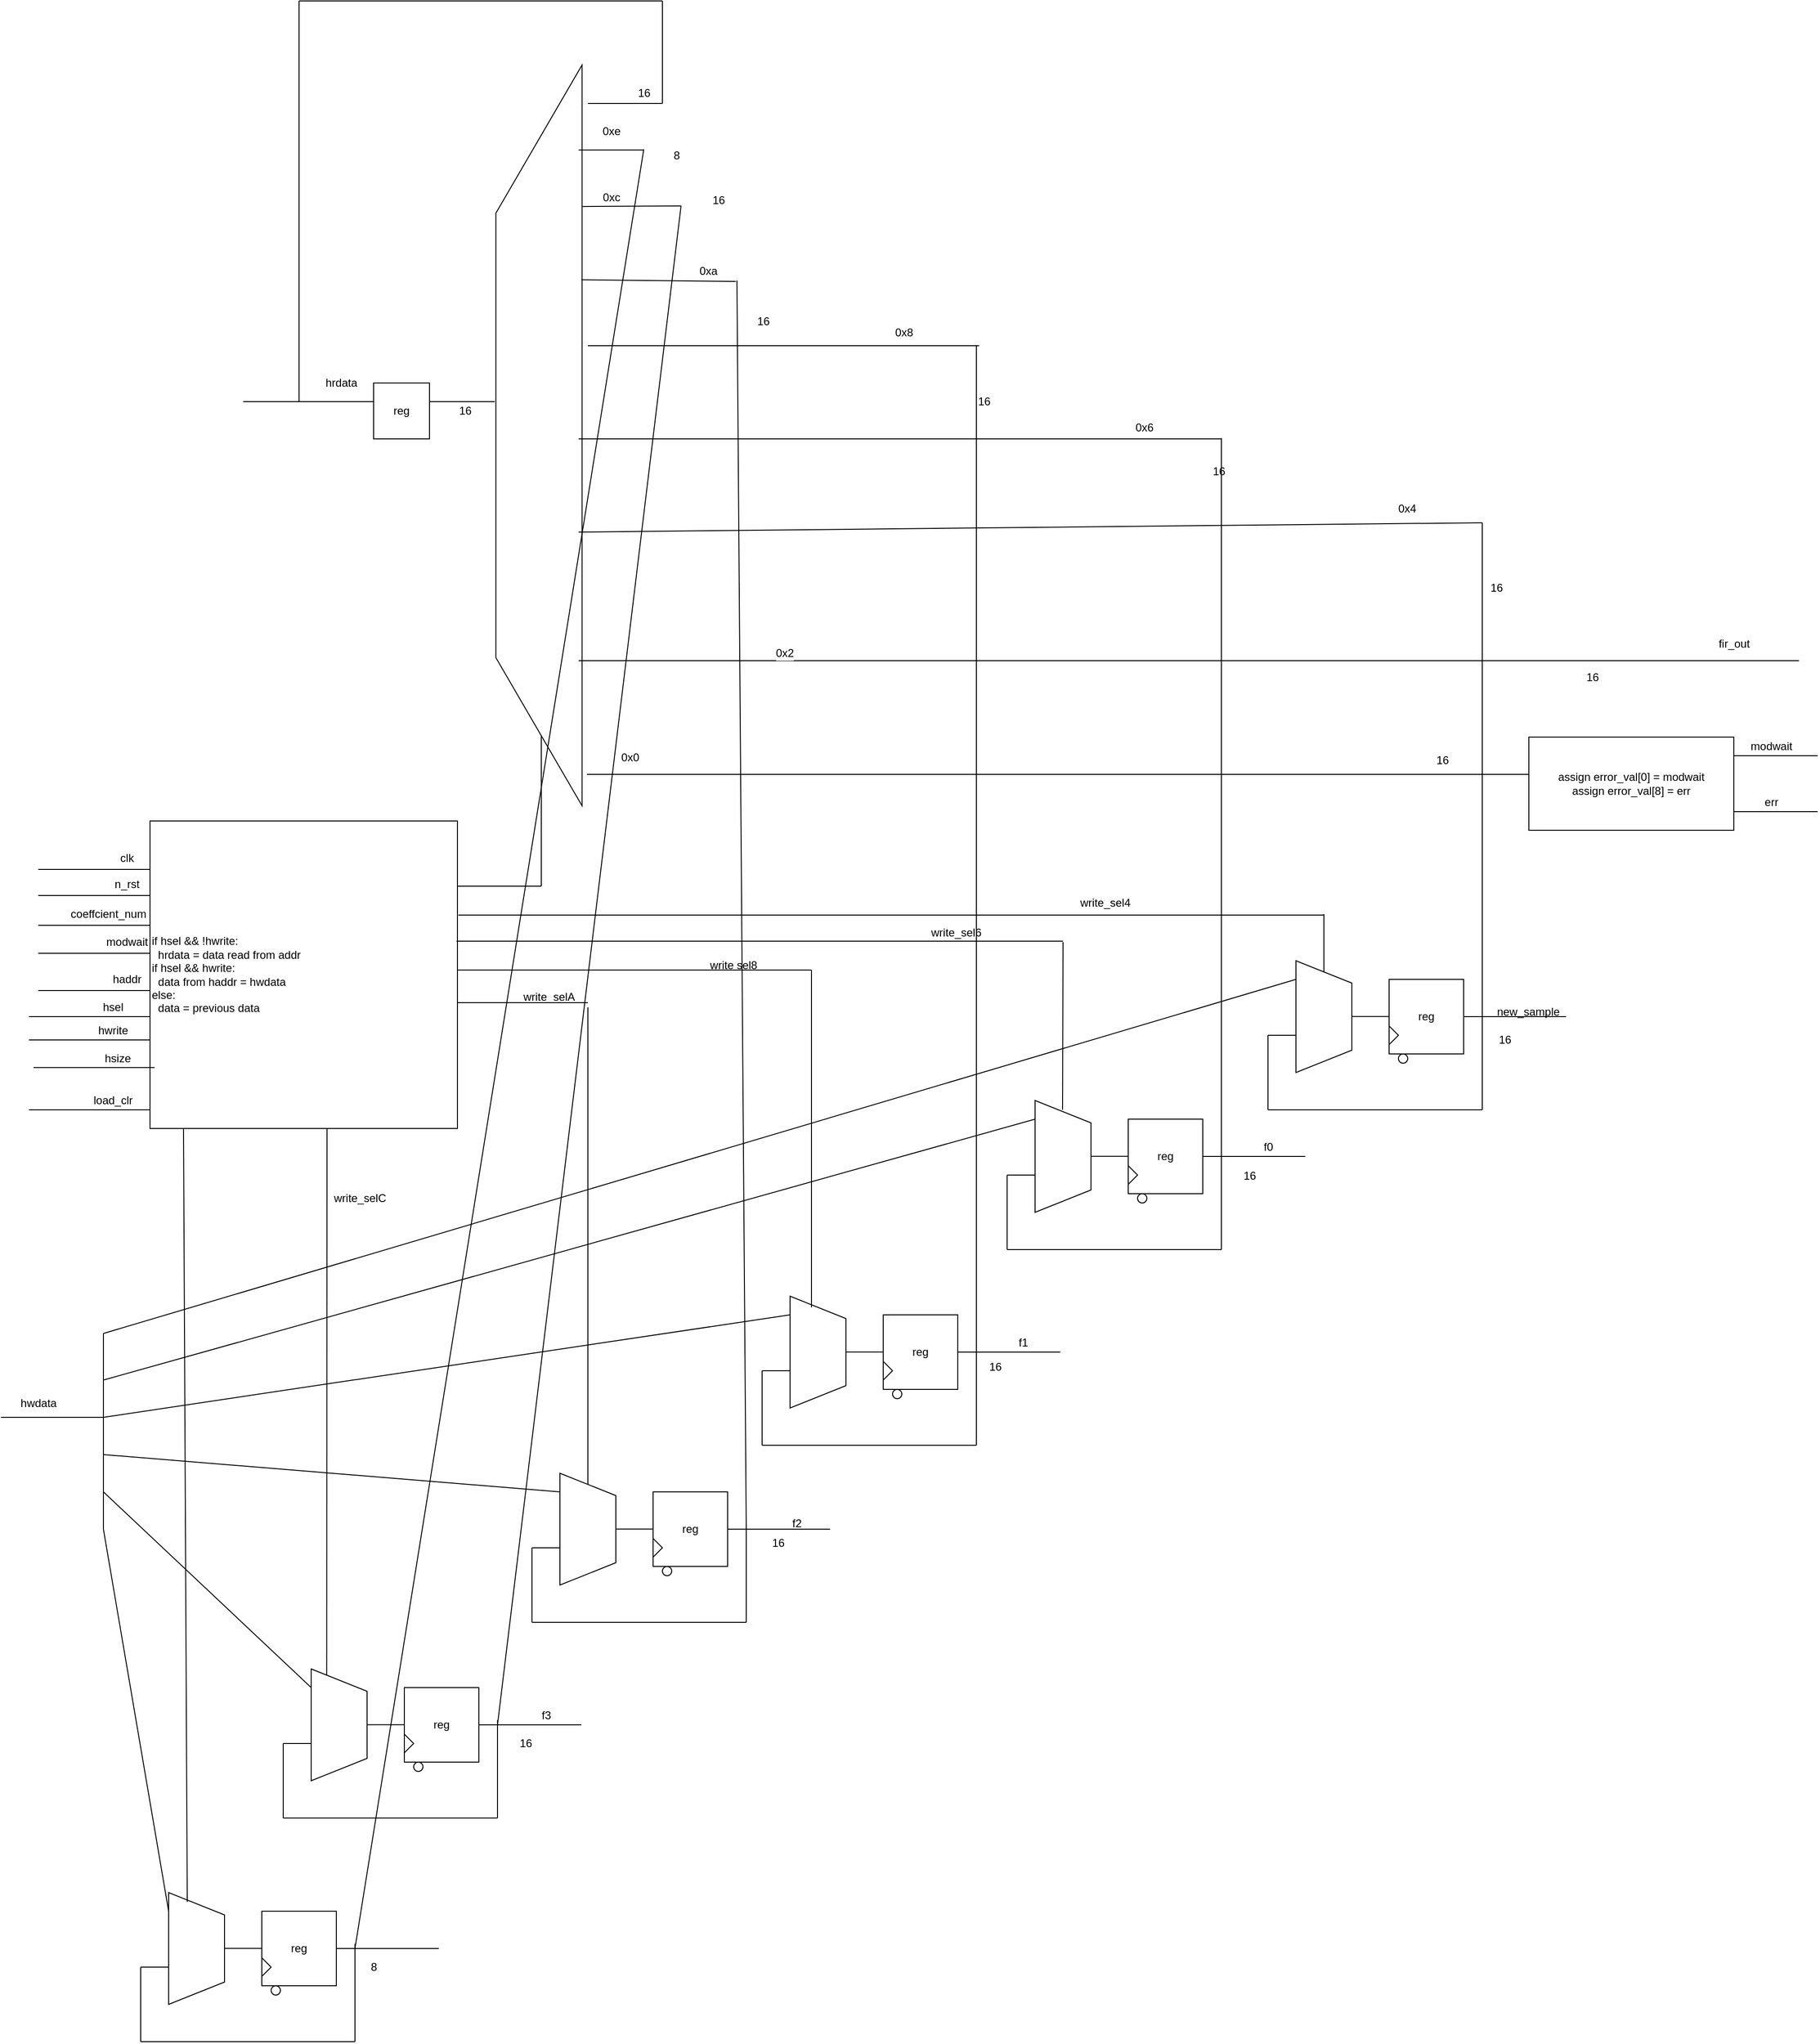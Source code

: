 <mxfile version="12.9.3" type="device"><diagram id="t8yMUQ_PsQtqoCeTQoLA" name="Page-1"><mxGraphModel dx="2893" dy="2389" grid="1" gridSize="10" guides="1" tooltips="1" connect="1" arrows="1" fold="1" page="1" pageScale="1" pageWidth="827" pageHeight="1169" math="0" shadow="0"><root><mxCell id="0"/><mxCell id="1" parent="0"/><mxCell id="7mED1pp7_y8KzzO8y6dg-1" value="if hsel &amp;amp;&amp;amp; !hwrite:&lt;br&gt;&amp;nbsp; hrdata = data read from addr&lt;br&gt;if hsel &amp;amp;&amp;amp; hwrite:&lt;br&gt;&amp;nbsp; data from haddr = hwdata&lt;br&gt;else:&lt;br&gt;&amp;nbsp; data = previous data" style="whiteSpace=wrap;html=1;aspect=fixed;align=left;" parent="1" vertex="1"><mxGeometry x="-150" y="120" width="330" height="330" as="geometry"/></mxCell><mxCell id="7mED1pp7_y8KzzO8y6dg-2" value="" style="endArrow=none;html=1;" parent="1" edge="1"><mxGeometry width="50" height="50" relative="1" as="geometry"><mxPoint x="-270" y="200" as="sourcePoint"/><mxPoint x="-150" y="200" as="targetPoint"/></mxGeometry></mxCell><mxCell id="7mED1pp7_y8KzzO8y6dg-3" value="n_rst" style="text;html=1;align=center;verticalAlign=middle;resizable=0;points=[];autosize=1;" parent="1" vertex="1"><mxGeometry x="-195" y="178" width="40" height="20" as="geometry"/></mxCell><mxCell id="7mED1pp7_y8KzzO8y6dg-4" value="" style="endArrow=none;html=1;" parent="1" edge="1"><mxGeometry width="50" height="50" relative="1" as="geometry"><mxPoint x="-270" y="172" as="sourcePoint"/><mxPoint x="-150" y="172" as="targetPoint"/></mxGeometry></mxCell><mxCell id="7mED1pp7_y8KzzO8y6dg-5" value="clk" style="text;html=1;align=center;verticalAlign=middle;resizable=0;points=[];autosize=1;" parent="1" vertex="1"><mxGeometry x="-190" y="150" width="30" height="20" as="geometry"/></mxCell><mxCell id="7mED1pp7_y8KzzO8y6dg-6" value="" style="endArrow=none;html=1;" parent="1" edge="1"><mxGeometry width="50" height="50" relative="1" as="geometry"><mxPoint x="-270" y="232" as="sourcePoint"/><mxPoint x="-150" y="232" as="targetPoint"/></mxGeometry></mxCell><mxCell id="7mED1pp7_y8KzzO8y6dg-7" value="coeffcient_num" style="text;html=1;align=center;verticalAlign=middle;resizable=0;points=[];autosize=1;" parent="1" vertex="1"><mxGeometry x="-245" y="210" width="100" height="20" as="geometry"/></mxCell><mxCell id="7mED1pp7_y8KzzO8y6dg-8" value="" style="endArrow=none;html=1;" parent="1" edge="1"><mxGeometry width="50" height="50" relative="1" as="geometry"><mxPoint x="-270" y="262" as="sourcePoint"/><mxPoint x="-150" y="262" as="targetPoint"/></mxGeometry></mxCell><mxCell id="7mED1pp7_y8KzzO8y6dg-9" value="modwait" style="text;html=1;align=center;verticalAlign=middle;resizable=0;points=[];autosize=1;" parent="1" vertex="1"><mxGeometry x="-205" y="240" width="60" height="20" as="geometry"/></mxCell><mxCell id="7mED1pp7_y8KzzO8y6dg-10" value="" style="endArrow=none;html=1;" parent="1" edge="1"><mxGeometry width="50" height="50" relative="1" as="geometry"><mxPoint x="180" y="190" as="sourcePoint"/><mxPoint x="270" y="190" as="targetPoint"/></mxGeometry></mxCell><mxCell id="7mED1pp7_y8KzzO8y6dg-11" value="" style="endArrow=none;html=1;" parent="1" edge="1"><mxGeometry width="50" height="50" relative="1" as="geometry"><mxPoint x="-270" y="302" as="sourcePoint"/><mxPoint x="-150" y="302" as="targetPoint"/></mxGeometry></mxCell><mxCell id="7mED1pp7_y8KzzO8y6dg-12" value="haddr" style="text;html=1;align=center;verticalAlign=middle;resizable=0;points=[];autosize=1;" parent="1" vertex="1"><mxGeometry x="-200" y="280" width="50" height="20" as="geometry"/></mxCell><mxCell id="7mED1pp7_y8KzzO8y6dg-13" value="" style="endArrow=none;html=1;" parent="1" edge="1"><mxGeometry width="50" height="50" relative="1" as="geometry"><mxPoint x="270" y="190" as="sourcePoint"/><mxPoint x="270" y="20" as="targetPoint"/></mxGeometry></mxCell><mxCell id="7mED1pp7_y8KzzO8y6dg-14" value="" style="shape=trapezoid;perimeter=trapezoidPerimeter;whiteSpace=wrap;html=1;rotation=-90;" parent="1" vertex="1"><mxGeometry x="-130" y="-340" width="795" height="92.5" as="geometry"/></mxCell><mxCell id="7mED1pp7_y8KzzO8y6dg-17" value="" style="endArrow=none;html=1;" parent="1" edge="1"><mxGeometry width="50" height="50" relative="1" as="geometry"><mxPoint x="150" y="-330" as="sourcePoint"/><mxPoint x="220" y="-330" as="targetPoint"/></mxGeometry></mxCell><mxCell id="7mED1pp7_y8KzzO8y6dg-18" value="reg" style="rounded=0;whiteSpace=wrap;html=1;" parent="1" vertex="1"><mxGeometry x="90" y="-350" width="60" height="60" as="geometry"/></mxCell><mxCell id="7mED1pp7_y8KzzO8y6dg-19" value="" style="endArrow=none;html=1;" parent="1" edge="1"><mxGeometry width="50" height="50" relative="1" as="geometry"><mxPoint x="-50" y="-330" as="sourcePoint"/><mxPoint x="90" y="-330" as="targetPoint"/></mxGeometry></mxCell><mxCell id="7mED1pp7_y8KzzO8y6dg-20" value="hrdata" style="text;html=1;align=center;verticalAlign=middle;resizable=0;points=[];autosize=1;" parent="1" vertex="1"><mxGeometry x="30" y="-360" width="50" height="20" as="geometry"/></mxCell><mxCell id="7mED1pp7_y8KzzO8y6dg-21" value="" style="endArrow=none;html=1;" parent="1" edge="1"><mxGeometry width="50" height="50" relative="1" as="geometry"><mxPoint x="10" y="-330" as="sourcePoint"/><mxPoint x="10" y="-760" as="targetPoint"/></mxGeometry></mxCell><mxCell id="7mED1pp7_y8KzzO8y6dg-22" value="" style="endArrow=none;html=1;" parent="1" edge="1"><mxGeometry width="50" height="50" relative="1" as="geometry"><mxPoint x="10" y="-760" as="sourcePoint"/><mxPoint x="400" y="-760" as="targetPoint"/></mxGeometry></mxCell><mxCell id="7mED1pp7_y8KzzO8y6dg-23" value="" style="endArrow=none;html=1;" parent="1" edge="1"><mxGeometry width="50" height="50" relative="1" as="geometry"><mxPoint x="400" y="-650" as="sourcePoint"/><mxPoint x="400" y="-760" as="targetPoint"/></mxGeometry></mxCell><mxCell id="7mED1pp7_y8KzzO8y6dg-24" value="" style="endArrow=none;html=1;" parent="1" edge="1"><mxGeometry width="50" height="50" relative="1" as="geometry"><mxPoint x="320" y="-650" as="sourcePoint"/><mxPoint x="400" y="-650" as="targetPoint"/></mxGeometry></mxCell><mxCell id="7mED1pp7_y8KzzO8y6dg-25" value="" style="endArrow=none;html=1;entryX=0.045;entryY=0.4;entryDx=0;entryDy=0;entryPerimeter=0;" parent="1" target="7mED1pp7_y8KzzO8y6dg-26" edge="1"><mxGeometry width="50" height="50" relative="1" as="geometry"><mxPoint x="319" y="70" as="sourcePoint"/><mxPoint x="430" y="70" as="targetPoint"/></mxGeometry></mxCell><mxCell id="7mED1pp7_y8KzzO8y6dg-26" value="assign error_val[0] = modwait&lt;br&gt;assign error_val[8] = err" style="rounded=0;whiteSpace=wrap;html=1;" parent="1" vertex="1"><mxGeometry x="1330" y="30" width="220" height="100" as="geometry"/></mxCell><mxCell id="7mED1pp7_y8KzzO8y6dg-30" value="" style="endArrow=none;html=1;" parent="1" edge="1"><mxGeometry width="50" height="50" relative="1" as="geometry"><mxPoint x="1550" y="50" as="sourcePoint"/><mxPoint x="1640" y="50" as="targetPoint"/></mxGeometry></mxCell><mxCell id="7mED1pp7_y8KzzO8y6dg-31" value="" style="endArrow=none;html=1;" parent="1" edge="1"><mxGeometry width="50" height="50" relative="1" as="geometry"><mxPoint x="1550" y="110" as="sourcePoint"/><mxPoint x="1640" y="110" as="targetPoint"/></mxGeometry></mxCell><mxCell id="7mED1pp7_y8KzzO8y6dg-32" value="modwait" style="text;html=1;align=center;verticalAlign=middle;resizable=0;points=[];autosize=1;" parent="1" vertex="1"><mxGeometry x="1560" y="30" width="60" height="20" as="geometry"/></mxCell><mxCell id="7mED1pp7_y8KzzO8y6dg-33" value="err" style="text;html=1;align=center;verticalAlign=middle;resizable=0;points=[];autosize=1;" parent="1" vertex="1"><mxGeometry x="1575" y="90" width="30" height="20" as="geometry"/></mxCell><mxCell id="7mED1pp7_y8KzzO8y6dg-34" value="" style="endArrow=none;html=1;" parent="1" edge="1"><mxGeometry width="50" height="50" relative="1" as="geometry"><mxPoint x="310" y="-52" as="sourcePoint"/><mxPoint x="1620" y="-52" as="targetPoint"/></mxGeometry></mxCell><mxCell id="7mED1pp7_y8KzzO8y6dg-36" value="0x2" style="text;html=1;align=center;verticalAlign=middle;resizable=0;points=[];labelBackgroundColor=#ffffff;" parent="7mED1pp7_y8KzzO8y6dg-34" vertex="1" connectable="0"><mxGeometry x="-0.512" y="4" relative="1" as="geometry"><mxPoint x="-99" y="-4" as="offset"/></mxGeometry></mxCell><mxCell id="7mED1pp7_y8KzzO8y6dg-35" value="0x0" style="text;html=1;align=center;verticalAlign=middle;resizable=0;points=[];autosize=1;" parent="1" vertex="1"><mxGeometry x="350" y="42" width="30" height="20" as="geometry"/></mxCell><mxCell id="7mED1pp7_y8KzzO8y6dg-37" value="fir_out" style="text;html=1;align=center;verticalAlign=middle;resizable=0;points=[];autosize=1;" parent="1" vertex="1"><mxGeometry x="1525" y="-80" width="50" height="20" as="geometry"/></mxCell><mxCell id="7mED1pp7_y8KzzO8y6dg-51" value="" style="shape=trapezoid;perimeter=trapezoidPerimeter;whiteSpace=wrap;html=1;rotation=90;" parent="1" vertex="1"><mxGeometry x="770" y="450" width="120" height="60" as="geometry"/></mxCell><mxCell id="7mED1pp7_y8KzzO8y6dg-52" value="reg" style="whiteSpace=wrap;html=1;aspect=fixed;" parent="1" vertex="1"><mxGeometry x="900" y="440" width="80" height="80" as="geometry"/></mxCell><mxCell id="7mED1pp7_y8KzzO8y6dg-54" value="" style="triangle;whiteSpace=wrap;html=1;" parent="1" vertex="1"><mxGeometry x="900" y="490" width="10" height="20" as="geometry"/></mxCell><mxCell id="7mED1pp7_y8KzzO8y6dg-55" value="" style="ellipse;whiteSpace=wrap;html=1;aspect=fixed;" parent="1" vertex="1"><mxGeometry x="910" y="520" width="10" height="10" as="geometry"/></mxCell><mxCell id="7mED1pp7_y8KzzO8y6dg-58" value="" style="endArrow=none;html=1;" parent="1" edge="1"><mxGeometry width="50" height="50" relative="1" as="geometry"><mxPoint x="980" y="480" as="sourcePoint"/><mxPoint x="1090" y="480" as="targetPoint"/></mxGeometry></mxCell><mxCell id="7mED1pp7_y8KzzO8y6dg-59" value="" style="endArrow=none;html=1;" parent="1" edge="1"><mxGeometry width="50" height="50" relative="1" as="geometry"><mxPoint x="1000" y="580" as="sourcePoint"/><mxPoint x="1000" y="475" as="targetPoint"/></mxGeometry></mxCell><mxCell id="7mED1pp7_y8KzzO8y6dg-60" value="" style="endArrow=none;html=1;" parent="1" edge="1"><mxGeometry width="50" height="50" relative="1" as="geometry"><mxPoint x="770" y="580" as="sourcePoint"/><mxPoint x="1000" y="580" as="targetPoint"/></mxGeometry></mxCell><mxCell id="7mED1pp7_y8KzzO8y6dg-61" value="" style="endArrow=none;html=1;" parent="1" edge="1"><mxGeometry width="50" height="50" relative="1" as="geometry"><mxPoint x="770" y="580" as="sourcePoint"/><mxPoint x="770" y="500" as="targetPoint"/></mxGeometry></mxCell><mxCell id="7mED1pp7_y8KzzO8y6dg-62" value="" style="endArrow=none;html=1;entryX=0.667;entryY=1;entryDx=0;entryDy=0;entryPerimeter=0;" parent="1" target="7mED1pp7_y8KzzO8y6dg-51" edge="1"><mxGeometry width="50" height="50" relative="1" as="geometry"><mxPoint x="770" y="500" as="sourcePoint"/><mxPoint x="820" y="450" as="targetPoint"/></mxGeometry></mxCell><mxCell id="7mED1pp7_y8KzzO8y6dg-63" value="" style="endArrow=none;html=1;" parent="1" edge="1"><mxGeometry width="50" height="50" relative="1" as="geometry"><mxPoint x="-200" y="720" as="sourcePoint"/><mxPoint x="800" y="440" as="targetPoint"/></mxGeometry></mxCell><mxCell id="7mED1pp7_y8KzzO8y6dg-64" value="" style="endArrow=none;html=1;" parent="1" edge="1"><mxGeometry width="50" height="50" relative="1" as="geometry"><mxPoint x="1000" y="480" as="sourcePoint"/><mxPoint x="1000" y="-290.833" as="targetPoint"/></mxGeometry></mxCell><mxCell id="7mED1pp7_y8KzzO8y6dg-65" value="" style="endArrow=none;html=1;" parent="1" edge="1"><mxGeometry width="50" height="50" relative="1" as="geometry"><mxPoint x="860" y="479.83" as="sourcePoint"/><mxPoint x="900" y="479.83" as="targetPoint"/></mxGeometry></mxCell><mxCell id="Duvp6rxpObnZZ-KCQ7Ep-1" value="" style="shape=trapezoid;perimeter=trapezoidPerimeter;whiteSpace=wrap;html=1;rotation=90;" parent="1" vertex="1"><mxGeometry x="1050" y="300" width="120" height="60" as="geometry"/></mxCell><mxCell id="Duvp6rxpObnZZ-KCQ7Ep-2" value="reg" style="whiteSpace=wrap;html=1;aspect=fixed;" parent="1" vertex="1"><mxGeometry x="1180" y="290" width="80" height="80" as="geometry"/></mxCell><mxCell id="Duvp6rxpObnZZ-KCQ7Ep-3" value="" style="triangle;whiteSpace=wrap;html=1;" parent="1" vertex="1"><mxGeometry x="1180" y="340" width="10" height="20" as="geometry"/></mxCell><mxCell id="Duvp6rxpObnZZ-KCQ7Ep-4" value="" style="ellipse;whiteSpace=wrap;html=1;aspect=fixed;" parent="1" vertex="1"><mxGeometry x="1190" y="370" width="10" height="10" as="geometry"/></mxCell><mxCell id="Duvp6rxpObnZZ-KCQ7Ep-5" value="" style="endArrow=none;html=1;" parent="1" edge="1"><mxGeometry width="50" height="50" relative="1" as="geometry"><mxPoint x="1260" y="330" as="sourcePoint"/><mxPoint x="1370" y="330" as="targetPoint"/></mxGeometry></mxCell><mxCell id="Duvp6rxpObnZZ-KCQ7Ep-6" value="" style="endArrow=none;html=1;" parent="1" edge="1"><mxGeometry width="50" height="50" relative="1" as="geometry"><mxPoint x="1280" y="430" as="sourcePoint"/><mxPoint x="1280" y="325" as="targetPoint"/></mxGeometry></mxCell><mxCell id="Duvp6rxpObnZZ-KCQ7Ep-7" value="" style="endArrow=none;html=1;" parent="1" edge="1"><mxGeometry width="50" height="50" relative="1" as="geometry"><mxPoint x="1050" y="430" as="sourcePoint"/><mxPoint x="1280" y="430" as="targetPoint"/></mxGeometry></mxCell><mxCell id="Duvp6rxpObnZZ-KCQ7Ep-8" value="" style="endArrow=none;html=1;" parent="1" edge="1"><mxGeometry width="50" height="50" relative="1" as="geometry"><mxPoint x="1050" y="430" as="sourcePoint"/><mxPoint x="1050" y="350" as="targetPoint"/></mxGeometry></mxCell><mxCell id="Duvp6rxpObnZZ-KCQ7Ep-9" value="" style="endArrow=none;html=1;entryX=0.667;entryY=1;entryDx=0;entryDy=0;entryPerimeter=0;" parent="1" target="Duvp6rxpObnZZ-KCQ7Ep-1" edge="1"><mxGeometry width="50" height="50" relative="1" as="geometry"><mxPoint x="1050" y="350" as="sourcePoint"/><mxPoint x="1100" y="300" as="targetPoint"/></mxGeometry></mxCell><mxCell id="Duvp6rxpObnZZ-KCQ7Ep-10" value="" style="endArrow=none;html=1;exitX=1.003;exitY=0.306;exitDx=0;exitDy=0;exitPerimeter=0;" parent="1" source="7mED1pp7_y8KzzO8y6dg-1" edge="1"><mxGeometry width="50" height="50" relative="1" as="geometry"><mxPoint x="590" y="220" as="sourcePoint"/><mxPoint x="1110" y="221" as="targetPoint"/></mxGeometry></mxCell><mxCell id="Duvp6rxpObnZZ-KCQ7Ep-11" value="" style="endArrow=none;html=1;" parent="1" edge="1"><mxGeometry width="50" height="50" relative="1" as="geometry"><mxPoint x="1280" y="350" as="sourcePoint"/><mxPoint x="1280" y="-200" as="targetPoint"/></mxGeometry></mxCell><mxCell id="Duvp6rxpObnZZ-KCQ7Ep-12" value="" style="endArrow=none;html=1;" parent="1" edge="1"><mxGeometry width="50" height="50" relative="1" as="geometry"><mxPoint x="1140" y="329.83" as="sourcePoint"/><mxPoint x="1180" y="329.83" as="targetPoint"/></mxGeometry></mxCell><mxCell id="Duvp6rxpObnZZ-KCQ7Ep-13" value="write_sel4" style="text;html=1;align=center;verticalAlign=middle;resizable=0;points=[];autosize=1;" parent="1" vertex="1"><mxGeometry x="840" y="198" width="70" height="20" as="geometry"/></mxCell><mxCell id="Duvp6rxpObnZZ-KCQ7Ep-14" value="new_sample" style="text;html=1;align=center;verticalAlign=middle;resizable=0;points=[];autosize=1;" parent="1" vertex="1"><mxGeometry x="1289" y="315" width="80" height="20" as="geometry"/></mxCell><mxCell id="Duvp6rxpObnZZ-KCQ7Ep-15" value="" style="endArrow=none;html=1;" parent="1" edge="1"><mxGeometry width="50" height="50" relative="1" as="geometry"><mxPoint x="829.5" y="430" as="sourcePoint"/><mxPoint x="830" y="250" as="targetPoint"/></mxGeometry></mxCell><mxCell id="Duvp6rxpObnZZ-KCQ7Ep-16" value="" style="endArrow=none;html=1;exitX=0.997;exitY=0.391;exitDx=0;exitDy=0;exitPerimeter=0;" parent="1" source="7mED1pp7_y8KzzO8y6dg-1" edge="1"><mxGeometry width="50" height="50" relative="1" as="geometry"><mxPoint x="190" y="249" as="sourcePoint"/><mxPoint x="830" y="249" as="targetPoint"/></mxGeometry></mxCell><mxCell id="Duvp6rxpObnZZ-KCQ7Ep-17" value="write_sel6" style="text;html=1;align=center;verticalAlign=middle;resizable=0;points=[];autosize=1;" parent="1" vertex="1"><mxGeometry x="680" y="230" width="70" height="20" as="geometry"/></mxCell><mxCell id="Duvp6rxpObnZZ-KCQ7Ep-18" value="f0" style="text;html=1;align=center;verticalAlign=middle;resizable=0;points=[];autosize=1;" parent="1" vertex="1"><mxGeometry x="1035" y="460" width="30" height="20" as="geometry"/></mxCell><mxCell id="Duvp6rxpObnZZ-KCQ7Ep-19" value="" style="endArrow=none;html=1;entryX=0;entryY=0.5;entryDx=0;entryDy=0;" parent="1" target="Duvp6rxpObnZZ-KCQ7Ep-1" edge="1"><mxGeometry width="50" height="50" relative="1" as="geometry"><mxPoint x="1110" y="220" as="sourcePoint"/><mxPoint x="1160" y="170" as="targetPoint"/></mxGeometry></mxCell><mxCell id="wubCnoJZZ_VS9BMdxYXc-13" value="" style="shape=trapezoid;perimeter=trapezoidPerimeter;whiteSpace=wrap;html=1;rotation=90;" parent="1" vertex="1"><mxGeometry x="507" y="660" width="120" height="60" as="geometry"/></mxCell><mxCell id="wubCnoJZZ_VS9BMdxYXc-14" value="reg" style="whiteSpace=wrap;html=1;aspect=fixed;" parent="1" vertex="1"><mxGeometry x="637" y="650" width="80" height="80" as="geometry"/></mxCell><mxCell id="wubCnoJZZ_VS9BMdxYXc-15" value="" style="triangle;whiteSpace=wrap;html=1;" parent="1" vertex="1"><mxGeometry x="637" y="700" width="10" height="20" as="geometry"/></mxCell><mxCell id="wubCnoJZZ_VS9BMdxYXc-16" value="" style="ellipse;whiteSpace=wrap;html=1;aspect=fixed;" parent="1" vertex="1"><mxGeometry x="647" y="730" width="10" height="10" as="geometry"/></mxCell><mxCell id="wubCnoJZZ_VS9BMdxYXc-17" value="" style="endArrow=none;html=1;" parent="1" edge="1"><mxGeometry width="50" height="50" relative="1" as="geometry"><mxPoint x="717" y="690" as="sourcePoint"/><mxPoint x="827" y="690" as="targetPoint"/></mxGeometry></mxCell><mxCell id="wubCnoJZZ_VS9BMdxYXc-18" value="" style="endArrow=none;html=1;" parent="1" edge="1"><mxGeometry width="50" height="50" relative="1" as="geometry"><mxPoint x="737" y="790" as="sourcePoint"/><mxPoint x="737" y="685" as="targetPoint"/></mxGeometry></mxCell><mxCell id="wubCnoJZZ_VS9BMdxYXc-19" value="" style="endArrow=none;html=1;" parent="1" edge="1"><mxGeometry width="50" height="50" relative="1" as="geometry"><mxPoint x="507" y="790" as="sourcePoint"/><mxPoint x="737" y="790" as="targetPoint"/></mxGeometry></mxCell><mxCell id="wubCnoJZZ_VS9BMdxYXc-20" value="" style="endArrow=none;html=1;" parent="1" edge="1"><mxGeometry width="50" height="50" relative="1" as="geometry"><mxPoint x="507" y="790" as="sourcePoint"/><mxPoint x="507" y="710" as="targetPoint"/></mxGeometry></mxCell><mxCell id="wubCnoJZZ_VS9BMdxYXc-21" value="" style="endArrow=none;html=1;entryX=0.667;entryY=1;entryDx=0;entryDy=0;entryPerimeter=0;" parent="1" target="wubCnoJZZ_VS9BMdxYXc-13" edge="1"><mxGeometry width="50" height="50" relative="1" as="geometry"><mxPoint x="507" y="710" as="sourcePoint"/><mxPoint x="557" y="660" as="targetPoint"/></mxGeometry></mxCell><mxCell id="wubCnoJZZ_VS9BMdxYXc-22" value="" style="endArrow=none;html=1;" parent="1" edge="1"><mxGeometry width="50" height="50" relative="1" as="geometry"><mxPoint x="-200" y="760" as="sourcePoint"/><mxPoint x="537" y="650" as="targetPoint"/></mxGeometry></mxCell><mxCell id="wubCnoJZZ_VS9BMdxYXc-23" value="" style="endArrow=none;html=1;" parent="1" edge="1"><mxGeometry width="50" height="50" relative="1" as="geometry"><mxPoint x="737" y="690" as="sourcePoint"/><mxPoint x="737" y="-390" as="targetPoint"/></mxGeometry></mxCell><mxCell id="wubCnoJZZ_VS9BMdxYXc-24" value="" style="endArrow=none;html=1;" parent="1" edge="1"><mxGeometry width="50" height="50" relative="1" as="geometry"><mxPoint x="597" y="689.83" as="sourcePoint"/><mxPoint x="637" y="689.83" as="targetPoint"/></mxGeometry></mxCell><mxCell id="wubCnoJZZ_VS9BMdxYXc-25" value="" style="endArrow=none;html=1;" parent="1" edge="1"><mxGeometry width="50" height="50" relative="1" as="geometry"><mxPoint x="180" y="280" as="sourcePoint"/><mxPoint x="560" y="280" as="targetPoint"/></mxGeometry></mxCell><mxCell id="wubCnoJZZ_VS9BMdxYXc-26" value="" style="endArrow=none;html=1;" parent="1" edge="1"><mxGeometry width="50" height="50" relative="1" as="geometry"><mxPoint x="560" y="642" as="sourcePoint"/><mxPoint x="560" y="280" as="targetPoint"/></mxGeometry></mxCell><mxCell id="wubCnoJZZ_VS9BMdxYXc-27" value="write sel8" style="text;html=1;align=center;verticalAlign=middle;resizable=0;points=[];autosize=1;" parent="1" vertex="1"><mxGeometry x="441" y="265" width="70" height="20" as="geometry"/></mxCell><mxCell id="wubCnoJZZ_VS9BMdxYXc-28" value="f1" style="text;html=1;align=center;verticalAlign=middle;resizable=0;points=[];autosize=1;" parent="1" vertex="1"><mxGeometry x="772" y="670" width="30" height="20" as="geometry"/></mxCell><mxCell id="wubCnoJZZ_VS9BMdxYXc-29" value="" style="shape=trapezoid;perimeter=trapezoidPerimeter;whiteSpace=wrap;html=1;rotation=90;" parent="1" vertex="1"><mxGeometry x="260" y="850" width="120" height="60" as="geometry"/></mxCell><mxCell id="wubCnoJZZ_VS9BMdxYXc-30" value="reg" style="whiteSpace=wrap;html=1;aspect=fixed;" parent="1" vertex="1"><mxGeometry x="390" y="840" width="80" height="80" as="geometry"/></mxCell><mxCell id="wubCnoJZZ_VS9BMdxYXc-31" value="" style="triangle;whiteSpace=wrap;html=1;" parent="1" vertex="1"><mxGeometry x="390" y="890" width="10" height="20" as="geometry"/></mxCell><mxCell id="wubCnoJZZ_VS9BMdxYXc-32" value="" style="ellipse;whiteSpace=wrap;html=1;aspect=fixed;" parent="1" vertex="1"><mxGeometry x="400" y="920" width="10" height="10" as="geometry"/></mxCell><mxCell id="wubCnoJZZ_VS9BMdxYXc-33" value="" style="endArrow=none;html=1;" parent="1" edge="1"><mxGeometry width="50" height="50" relative="1" as="geometry"><mxPoint x="470" y="880" as="sourcePoint"/><mxPoint x="580" y="880" as="targetPoint"/></mxGeometry></mxCell><mxCell id="wubCnoJZZ_VS9BMdxYXc-34" value="" style="endArrow=none;html=1;" parent="1" edge="1"><mxGeometry width="50" height="50" relative="1" as="geometry"><mxPoint x="490" y="980" as="sourcePoint"/><mxPoint x="490" y="875" as="targetPoint"/></mxGeometry></mxCell><mxCell id="wubCnoJZZ_VS9BMdxYXc-35" value="" style="endArrow=none;html=1;" parent="1" edge="1"><mxGeometry width="50" height="50" relative="1" as="geometry"><mxPoint x="260" y="980" as="sourcePoint"/><mxPoint x="490" y="980" as="targetPoint"/></mxGeometry></mxCell><mxCell id="wubCnoJZZ_VS9BMdxYXc-36" value="" style="endArrow=none;html=1;" parent="1" edge="1"><mxGeometry width="50" height="50" relative="1" as="geometry"><mxPoint x="260" y="980" as="sourcePoint"/><mxPoint x="260" y="900" as="targetPoint"/></mxGeometry></mxCell><mxCell id="wubCnoJZZ_VS9BMdxYXc-37" value="" style="endArrow=none;html=1;entryX=0.667;entryY=1;entryDx=0;entryDy=0;entryPerimeter=0;" parent="1" target="wubCnoJZZ_VS9BMdxYXc-29" edge="1"><mxGeometry width="50" height="50" relative="1" as="geometry"><mxPoint x="260" y="900" as="sourcePoint"/><mxPoint x="310" y="850" as="targetPoint"/></mxGeometry></mxCell><mxCell id="wubCnoJZZ_VS9BMdxYXc-38" value="" style="endArrow=none;html=1;" parent="1" edge="1"><mxGeometry width="50" height="50" relative="1" as="geometry"><mxPoint x="-200" y="800" as="sourcePoint"/><mxPoint x="290" y="840" as="targetPoint"/></mxGeometry></mxCell><mxCell id="wubCnoJZZ_VS9BMdxYXc-39" value="" style="endArrow=none;html=1;" parent="1" edge="1"><mxGeometry width="50" height="50" relative="1" as="geometry"><mxPoint x="490" y="880" as="sourcePoint"/><mxPoint x="480" y="-460" as="targetPoint"/></mxGeometry></mxCell><mxCell id="wubCnoJZZ_VS9BMdxYXc-40" value="" style="endArrow=none;html=1;" parent="1" edge="1"><mxGeometry width="50" height="50" relative="1" as="geometry"><mxPoint x="350" y="879.83" as="sourcePoint"/><mxPoint x="390" y="879.83" as="targetPoint"/></mxGeometry></mxCell><mxCell id="wubCnoJZZ_VS9BMdxYXc-41" value="" style="endArrow=none;html=1;" parent="1" edge="1"><mxGeometry width="50" height="50" relative="1" as="geometry"><mxPoint x="180" y="315" as="sourcePoint"/><mxPoint x="320" y="315" as="targetPoint"/></mxGeometry></mxCell><mxCell id="wubCnoJZZ_VS9BMdxYXc-42" value="" style="endArrow=none;html=1;exitX=0;exitY=0.5;exitDx=0;exitDy=0;" parent="1" source="wubCnoJZZ_VS9BMdxYXc-29" edge="1"><mxGeometry width="50" height="50" relative="1" as="geometry"><mxPoint x="270" y="360" as="sourcePoint"/><mxPoint x="320" y="320" as="targetPoint"/><Array as="points"><mxPoint x="320" y="320"/></Array></mxGeometry></mxCell><mxCell id="wubCnoJZZ_VS9BMdxYXc-43" value="write_selA" style="text;html=1;align=center;verticalAlign=middle;resizable=0;points=[];autosize=1;" parent="1" vertex="1"><mxGeometry x="243" y="299" width="70" height="20" as="geometry"/></mxCell><mxCell id="wubCnoJZZ_VS9BMdxYXc-44" value="f2" style="text;html=1;align=center;verticalAlign=middle;resizable=0;points=[];autosize=1;" parent="1" vertex="1"><mxGeometry x="529" y="864" width="30" height="20" as="geometry"/></mxCell><mxCell id="wubCnoJZZ_VS9BMdxYXc-45" value="" style="shape=trapezoid;perimeter=trapezoidPerimeter;whiteSpace=wrap;html=1;rotation=90;" parent="1" vertex="1"><mxGeometry x="-7" y="1060" width="120" height="60" as="geometry"/></mxCell><mxCell id="wubCnoJZZ_VS9BMdxYXc-46" value="reg" style="whiteSpace=wrap;html=1;aspect=fixed;" parent="1" vertex="1"><mxGeometry x="123" y="1050" width="80" height="80" as="geometry"/></mxCell><mxCell id="wubCnoJZZ_VS9BMdxYXc-47" value="" style="triangle;whiteSpace=wrap;html=1;" parent="1" vertex="1"><mxGeometry x="123" y="1100" width="10" height="20" as="geometry"/></mxCell><mxCell id="wubCnoJZZ_VS9BMdxYXc-48" value="" style="ellipse;whiteSpace=wrap;html=1;aspect=fixed;" parent="1" vertex="1"><mxGeometry x="133" y="1130" width="10" height="10" as="geometry"/></mxCell><mxCell id="wubCnoJZZ_VS9BMdxYXc-49" value="" style="endArrow=none;html=1;" parent="1" edge="1"><mxGeometry width="50" height="50" relative="1" as="geometry"><mxPoint x="203" y="1090" as="sourcePoint"/><mxPoint x="313" y="1090" as="targetPoint"/></mxGeometry></mxCell><mxCell id="wubCnoJZZ_VS9BMdxYXc-50" value="" style="endArrow=none;html=1;" parent="1" edge="1"><mxGeometry width="50" height="50" relative="1" as="geometry"><mxPoint x="223" y="1190" as="sourcePoint"/><mxPoint x="223" y="1085" as="targetPoint"/></mxGeometry></mxCell><mxCell id="wubCnoJZZ_VS9BMdxYXc-51" value="" style="endArrow=none;html=1;" parent="1" edge="1"><mxGeometry width="50" height="50" relative="1" as="geometry"><mxPoint x="-7" y="1190" as="sourcePoint"/><mxPoint x="223" y="1190" as="targetPoint"/></mxGeometry></mxCell><mxCell id="wubCnoJZZ_VS9BMdxYXc-52" value="" style="endArrow=none;html=1;" parent="1" edge="1"><mxGeometry width="50" height="50" relative="1" as="geometry"><mxPoint x="-7" y="1190" as="sourcePoint"/><mxPoint x="-7" y="1110" as="targetPoint"/></mxGeometry></mxCell><mxCell id="wubCnoJZZ_VS9BMdxYXc-53" value="" style="endArrow=none;html=1;entryX=0.667;entryY=1;entryDx=0;entryDy=0;entryPerimeter=0;" parent="1" target="wubCnoJZZ_VS9BMdxYXc-45" edge="1"><mxGeometry width="50" height="50" relative="1" as="geometry"><mxPoint x="-7" y="1110" as="sourcePoint"/><mxPoint x="43" y="1060" as="targetPoint"/></mxGeometry></mxCell><mxCell id="wubCnoJZZ_VS9BMdxYXc-54" value="" style="endArrow=none;html=1;" parent="1" edge="1"><mxGeometry width="50" height="50" relative="1" as="geometry"><mxPoint x="-200" y="840" as="sourcePoint"/><mxPoint x="23" y="1050" as="targetPoint"/></mxGeometry></mxCell><mxCell id="wubCnoJZZ_VS9BMdxYXc-55" value="" style="endArrow=none;html=1;" parent="1" edge="1"><mxGeometry width="50" height="50" relative="1" as="geometry"><mxPoint x="223" y="1090" as="sourcePoint"/><mxPoint x="420" y="-540" as="targetPoint"/></mxGeometry></mxCell><mxCell id="wubCnoJZZ_VS9BMdxYXc-56" value="" style="endArrow=none;html=1;" parent="1" edge="1"><mxGeometry width="50" height="50" relative="1" as="geometry"><mxPoint x="83" y="1089.83" as="sourcePoint"/><mxPoint x="123" y="1089.83" as="targetPoint"/></mxGeometry></mxCell><mxCell id="wubCnoJZZ_VS9BMdxYXc-57" value="" style="endArrow=none;html=1;exitX=0;exitY=0.75;exitDx=0;exitDy=0;" parent="1" source="wubCnoJZZ_VS9BMdxYXc-45" edge="1"><mxGeometry width="50" height="50" relative="1" as="geometry"><mxPoint x="-10" y="500" as="sourcePoint"/><mxPoint x="40" y="450" as="targetPoint"/></mxGeometry></mxCell><mxCell id="wubCnoJZZ_VS9BMdxYXc-58" value="f3" style="text;html=1;align=center;verticalAlign=middle;resizable=0;points=[];autosize=1;" parent="1" vertex="1"><mxGeometry x="260" y="1070" width="30" height="20" as="geometry"/></mxCell><mxCell id="wubCnoJZZ_VS9BMdxYXc-59" value="" style="shape=trapezoid;perimeter=trapezoidPerimeter;whiteSpace=wrap;html=1;rotation=90;" parent="1" vertex="1"><mxGeometry x="-160" y="1300" width="120" height="60" as="geometry"/></mxCell><mxCell id="wubCnoJZZ_VS9BMdxYXc-60" value="reg" style="whiteSpace=wrap;html=1;aspect=fixed;" parent="1" vertex="1"><mxGeometry x="-30" y="1290" width="80" height="80" as="geometry"/></mxCell><mxCell id="wubCnoJZZ_VS9BMdxYXc-61" value="" style="triangle;whiteSpace=wrap;html=1;" parent="1" vertex="1"><mxGeometry x="-30" y="1340" width="10" height="20" as="geometry"/></mxCell><mxCell id="wubCnoJZZ_VS9BMdxYXc-62" value="" style="ellipse;whiteSpace=wrap;html=1;aspect=fixed;" parent="1" vertex="1"><mxGeometry x="-20" y="1370" width="10" height="10" as="geometry"/></mxCell><mxCell id="wubCnoJZZ_VS9BMdxYXc-63" value="" style="endArrow=none;html=1;" parent="1" edge="1"><mxGeometry width="50" height="50" relative="1" as="geometry"><mxPoint x="50" y="1330" as="sourcePoint"/><mxPoint x="160" y="1330" as="targetPoint"/></mxGeometry></mxCell><mxCell id="wubCnoJZZ_VS9BMdxYXc-64" value="" style="endArrow=none;html=1;" parent="1" edge="1"><mxGeometry width="50" height="50" relative="1" as="geometry"><mxPoint x="70" y="1430" as="sourcePoint"/><mxPoint x="70" y="1325" as="targetPoint"/></mxGeometry></mxCell><mxCell id="wubCnoJZZ_VS9BMdxYXc-65" value="" style="endArrow=none;html=1;" parent="1" edge="1"><mxGeometry width="50" height="50" relative="1" as="geometry"><mxPoint x="-160" y="1430" as="sourcePoint"/><mxPoint x="70" y="1430" as="targetPoint"/></mxGeometry></mxCell><mxCell id="wubCnoJZZ_VS9BMdxYXc-66" value="" style="endArrow=none;html=1;" parent="1" edge="1"><mxGeometry width="50" height="50" relative="1" as="geometry"><mxPoint x="-160" y="1430" as="sourcePoint"/><mxPoint x="-160" y="1350" as="targetPoint"/></mxGeometry></mxCell><mxCell id="wubCnoJZZ_VS9BMdxYXc-67" value="" style="endArrow=none;html=1;entryX=0.667;entryY=1;entryDx=0;entryDy=0;entryPerimeter=0;" parent="1" target="wubCnoJZZ_VS9BMdxYXc-59" edge="1"><mxGeometry width="50" height="50" relative="1" as="geometry"><mxPoint x="-160" y="1350" as="sourcePoint"/><mxPoint x="-110" y="1300" as="targetPoint"/></mxGeometry></mxCell><mxCell id="wubCnoJZZ_VS9BMdxYXc-68" value="" style="endArrow=none;html=1;" parent="1" edge="1"><mxGeometry width="50" height="50" relative="1" as="geometry"><mxPoint x="-200" y="880" as="sourcePoint"/><mxPoint x="-130" y="1290" as="targetPoint"/></mxGeometry></mxCell><mxCell id="wubCnoJZZ_VS9BMdxYXc-69" value="" style="endArrow=none;html=1;" parent="1" edge="1"><mxGeometry width="50" height="50" relative="1" as="geometry"><mxPoint x="70" y="1330" as="sourcePoint"/><mxPoint x="380" y="-600.833" as="targetPoint"/></mxGeometry></mxCell><mxCell id="wubCnoJZZ_VS9BMdxYXc-70" value="" style="endArrow=none;html=1;" parent="1" edge="1"><mxGeometry width="50" height="50" relative="1" as="geometry"><mxPoint x="-70" y="1329.83" as="sourcePoint"/><mxPoint x="-30" y="1329.83" as="targetPoint"/></mxGeometry></mxCell><mxCell id="wubCnoJZZ_VS9BMdxYXc-71" value="write_selC" style="text;html=1;align=center;verticalAlign=middle;resizable=0;points=[];autosize=1;" parent="1" vertex="1"><mxGeometry x="40" y="515" width="70" height="20" as="geometry"/></mxCell><mxCell id="wubCnoJZZ_VS9BMdxYXc-72" value="" style="endArrow=none;html=1;entryX=0.109;entryY=1.001;entryDx=0;entryDy=0;entryPerimeter=0;" parent="1" target="7mED1pp7_y8KzzO8y6dg-1" edge="1"><mxGeometry width="50" height="50" relative="1" as="geometry"><mxPoint x="-110" y="1280" as="sourcePoint"/><mxPoint x="-60" y="1230" as="targetPoint"/></mxGeometry></mxCell><mxCell id="wubCnoJZZ_VS9BMdxYXc-73" value="" style="endArrow=none;html=1;" parent="1" edge="1"><mxGeometry width="50" height="50" relative="1" as="geometry"><mxPoint x="-200" y="670" as="sourcePoint"/><mxPoint x="1080" y="290" as="targetPoint"/></mxGeometry></mxCell><mxCell id="wubCnoJZZ_VS9BMdxYXc-74" value="" style="endArrow=none;html=1;" parent="1" edge="1"><mxGeometry width="50" height="50" relative="1" as="geometry"><mxPoint x="-200" y="880" as="sourcePoint"/><mxPoint x="-200" y="670" as="targetPoint"/></mxGeometry></mxCell><mxCell id="wubCnoJZZ_VS9BMdxYXc-75" value="" style="endArrow=none;html=1;" parent="1" edge="1"><mxGeometry width="50" height="50" relative="1" as="geometry"><mxPoint x="-310" y="760" as="sourcePoint"/><mxPoint x="-200" y="760" as="targetPoint"/></mxGeometry></mxCell><mxCell id="wubCnoJZZ_VS9BMdxYXc-76" value="hwdata" style="text;html=1;align=center;verticalAlign=middle;resizable=0;points=[];autosize=1;" parent="1" vertex="1"><mxGeometry x="-295" y="735" width="50" height="20" as="geometry"/></mxCell><mxCell id="wubCnoJZZ_VS9BMdxYXc-77" value="" style="endArrow=none;html=1;" parent="1" edge="1"><mxGeometry width="50" height="50" relative="1" as="geometry"><mxPoint x="310" y="-600" as="sourcePoint"/><mxPoint x="380" y="-600" as="targetPoint"/></mxGeometry></mxCell><mxCell id="wubCnoJZZ_VS9BMdxYXc-78" value="0xe" style="text;html=1;align=center;verticalAlign=middle;resizable=0;points=[];autosize=1;" parent="1" vertex="1"><mxGeometry x="330" y="-630" width="30" height="20" as="geometry"/></mxCell><mxCell id="wubCnoJZZ_VS9BMdxYXc-79" value="" style="endArrow=none;html=1;exitX=0.812;exitY=1.006;exitDx=0;exitDy=0;exitPerimeter=0;" parent="1" edge="1"><mxGeometry width="50" height="50" relative="1" as="geometry"><mxPoint x="313.005" y="-460.79" as="sourcePoint"/><mxPoint x="478.7" y="-459" as="targetPoint"/></mxGeometry></mxCell><mxCell id="wubCnoJZZ_VS9BMdxYXc-80" value="0xa" style="text;html=1;align=center;verticalAlign=middle;resizable=0;points=[];autosize=1;" parent="1" vertex="1"><mxGeometry x="433.7" y="-480" width="30" height="20" as="geometry"/></mxCell><mxCell id="wubCnoJZZ_VS9BMdxYXc-81" value="" style="endArrow=none;html=1;" parent="1" edge="1"><mxGeometry width="50" height="50" relative="1" as="geometry"><mxPoint x="-280" y="430" as="sourcePoint"/><mxPoint x="-150" y="430" as="targetPoint"/></mxGeometry></mxCell><mxCell id="wubCnoJZZ_VS9BMdxYXc-82" value="load_clr" style="text;html=1;align=center;verticalAlign=middle;resizable=0;points=[];autosize=1;" parent="1" vertex="1"><mxGeometry x="-220" y="410" width="60" height="20" as="geometry"/></mxCell><mxCell id="wubCnoJZZ_VS9BMdxYXc-83" value="" style="endArrow=none;html=1;exitX=0.809;exitY=0.997;exitDx=0;exitDy=0;exitPerimeter=0;" parent="1" source="7mED1pp7_y8KzzO8y6dg-14" edge="1"><mxGeometry width="50" height="50" relative="1" as="geometry"><mxPoint x="370" y="-490" as="sourcePoint"/><mxPoint x="420" y="-540" as="targetPoint"/></mxGeometry></mxCell><mxCell id="wubCnoJZZ_VS9BMdxYXc-84" value="0xc" style="text;html=1;align=center;verticalAlign=middle;resizable=0;points=[];autosize=1;" parent="1" vertex="1"><mxGeometry x="330" y="-559" width="30" height="20" as="geometry"/></mxCell><mxCell id="wubCnoJZZ_VS9BMdxYXc-85" value="" style="endArrow=none;html=1;" parent="1" edge="1"><mxGeometry width="50" height="50" relative="1" as="geometry"><mxPoint x="320" y="-390" as="sourcePoint"/><mxPoint x="740" y="-390" as="targetPoint"/></mxGeometry></mxCell><mxCell id="wubCnoJZZ_VS9BMdxYXc-86" value="0x8" style="text;html=1;align=center;verticalAlign=middle;resizable=0;points=[];autosize=1;" parent="1" vertex="1"><mxGeometry x="644" y="-414" width="30" height="20" as="geometry"/></mxCell><mxCell id="wubCnoJZZ_VS9BMdxYXc-87" value="" style="endArrow=none;html=1;" parent="1" edge="1"><mxGeometry width="50" height="50" relative="1" as="geometry"><mxPoint x="310" y="-290" as="sourcePoint"/><mxPoint x="1000" y="-290" as="targetPoint"/></mxGeometry></mxCell><mxCell id="wubCnoJZZ_VS9BMdxYXc-88" value="0x6" style="text;html=1;align=center;verticalAlign=middle;resizable=0;points=[];autosize=1;" parent="1" vertex="1"><mxGeometry x="902" y="-312" width="30" height="20" as="geometry"/></mxCell><mxCell id="wubCnoJZZ_VS9BMdxYXc-89" value="" style="endArrow=none;html=1;" parent="1" edge="1"><mxGeometry width="50" height="50" relative="1" as="geometry"><mxPoint x="310" y="-190" as="sourcePoint"/><mxPoint x="1280" y="-200" as="targetPoint"/></mxGeometry></mxCell><mxCell id="wubCnoJZZ_VS9BMdxYXc-90" value="0x4" style="text;html=1;align=center;verticalAlign=middle;resizable=0;points=[];autosize=1;" parent="1" vertex="1"><mxGeometry x="1184" y="-225" width="30" height="20" as="geometry"/></mxCell><mxCell id="wtEIjvwVvaImu2AW80qV-1" value="" style="endArrow=none;html=1;" parent="1" edge="1"><mxGeometry width="50" height="50" relative="1" as="geometry"><mxPoint x="-280" y="330" as="sourcePoint"/><mxPoint x="-150" y="330" as="targetPoint"/></mxGeometry></mxCell><mxCell id="wtEIjvwVvaImu2AW80qV-2" value="hsel" style="text;html=1;align=center;verticalAlign=middle;resizable=0;points=[];autosize=1;" parent="1" vertex="1"><mxGeometry x="-210" y="310" width="40" height="20" as="geometry"/></mxCell><mxCell id="wtEIjvwVvaImu2AW80qV-3" value="" style="endArrow=none;html=1;" parent="1" edge="1"><mxGeometry width="50" height="50" relative="1" as="geometry"><mxPoint x="-280" y="355" as="sourcePoint"/><mxPoint x="-150" y="355" as="targetPoint"/></mxGeometry></mxCell><mxCell id="wtEIjvwVvaImu2AW80qV-4" value="hwrite" style="text;html=1;align=center;verticalAlign=middle;resizable=0;points=[];autosize=1;" parent="1" vertex="1"><mxGeometry x="-215" y="335" width="50" height="20" as="geometry"/></mxCell><mxCell id="wtEIjvwVvaImu2AW80qV-5" value="" style="endArrow=none;html=1;" parent="1" edge="1"><mxGeometry width="50" height="50" relative="1" as="geometry"><mxPoint x="-275" y="384.66" as="sourcePoint"/><mxPoint x="-145" y="384.66" as="targetPoint"/></mxGeometry></mxCell><mxCell id="wtEIjvwVvaImu2AW80qV-6" value="hsize" style="text;html=1;align=center;verticalAlign=middle;resizable=0;points=[];autosize=1;" parent="1" vertex="1"><mxGeometry x="-205" y="364.66" width="40" height="20" as="geometry"/></mxCell><mxCell id="JmESebIaLj--Xc2FJoh_-1" value="16" style="text;html=1;align=center;verticalAlign=middle;resizable=0;points=[];autosize=1;" vertex="1" parent="1"><mxGeometry x="173" y="-330" width="30" height="20" as="geometry"/></mxCell><mxCell id="JmESebIaLj--Xc2FJoh_-2" value="16" style="text;html=1;align=center;verticalAlign=middle;resizable=0;points=[];autosize=1;" vertex="1" parent="1"><mxGeometry x="365" y="-671" width="30" height="20" as="geometry"/></mxCell><mxCell id="JmESebIaLj--Xc2FJoh_-3" value="8" style="text;html=1;align=center;verticalAlign=middle;resizable=0;points=[];autosize=1;" vertex="1" parent="1"><mxGeometry x="405" y="-604" width="20" height="20" as="geometry"/></mxCell><mxCell id="JmESebIaLj--Xc2FJoh_-4" value="16" style="text;html=1;align=center;verticalAlign=middle;resizable=0;points=[];autosize=1;" vertex="1" parent="1"><mxGeometry x="445" y="-556" width="30" height="20" as="geometry"/></mxCell><mxCell id="JmESebIaLj--Xc2FJoh_-5" value="16" style="text;html=1;align=center;verticalAlign=middle;resizable=0;points=[];autosize=1;" vertex="1" parent="1"><mxGeometry x="493" y="-426" width="30" height="20" as="geometry"/></mxCell><mxCell id="JmESebIaLj--Xc2FJoh_-6" value="16" style="text;html=1;align=center;verticalAlign=middle;resizable=0;points=[];autosize=1;" vertex="1" parent="1"><mxGeometry x="730" y="-340" width="30" height="20" as="geometry"/></mxCell><mxCell id="JmESebIaLj--Xc2FJoh_-9" value="16" style="text;html=1;align=center;verticalAlign=middle;resizable=0;points=[];autosize=1;" vertex="1" parent="1"><mxGeometry x="982" y="-265" width="30" height="20" as="geometry"/></mxCell><mxCell id="JmESebIaLj--Xc2FJoh_-10" value="16" style="text;html=1;align=center;verticalAlign=middle;resizable=0;points=[];autosize=1;" vertex="1" parent="1"><mxGeometry x="1280" y="-140" width="30" height="20" as="geometry"/></mxCell><mxCell id="JmESebIaLj--Xc2FJoh_-13" value="16" style="text;html=1;align=center;verticalAlign=middle;resizable=0;points=[];autosize=1;" vertex="1" parent="1"><mxGeometry x="1383" y="-44" width="30" height="20" as="geometry"/></mxCell><mxCell id="JmESebIaLj--Xc2FJoh_-14" value="16" style="text;html=1;align=center;verticalAlign=middle;resizable=0;points=[];autosize=1;" vertex="1" parent="1"><mxGeometry x="1222" y="45" width="30" height="20" as="geometry"/></mxCell><mxCell id="JmESebIaLj--Xc2FJoh_-15" value="8" style="text;html=1;align=center;verticalAlign=middle;resizable=0;points=[];autosize=1;" vertex="1" parent="1"><mxGeometry x="80" y="1340" width="20" height="20" as="geometry"/></mxCell><mxCell id="JmESebIaLj--Xc2FJoh_-16" value="16" style="text;html=1;align=center;verticalAlign=middle;resizable=0;points=[];autosize=1;" vertex="1" parent="1"><mxGeometry x="238" y="1100" width="30" height="20" as="geometry"/></mxCell><mxCell id="JmESebIaLj--Xc2FJoh_-17" value="16" style="text;html=1;align=center;verticalAlign=middle;resizable=0;points=[];autosize=1;" vertex="1" parent="1"><mxGeometry x="509" y="885" width="30" height="20" as="geometry"/></mxCell><mxCell id="JmESebIaLj--Xc2FJoh_-18" value="16" style="text;html=1;align=center;verticalAlign=middle;resizable=0;points=[];autosize=1;" vertex="1" parent="1"><mxGeometry x="742" y="696" width="30" height="20" as="geometry"/></mxCell><mxCell id="JmESebIaLj--Xc2FJoh_-19" value="16" style="text;html=1;align=center;verticalAlign=middle;resizable=0;points=[];autosize=1;" vertex="1" parent="1"><mxGeometry x="1015" y="491" width="30" height="20" as="geometry"/></mxCell><mxCell id="JmESebIaLj--Xc2FJoh_-20" value="16" style="text;html=1;align=center;verticalAlign=middle;resizable=0;points=[];autosize=1;" vertex="1" parent="1"><mxGeometry x="1289" y="344.66" width="30" height="20" as="geometry"/></mxCell></root></mxGraphModel></diagram></mxfile>